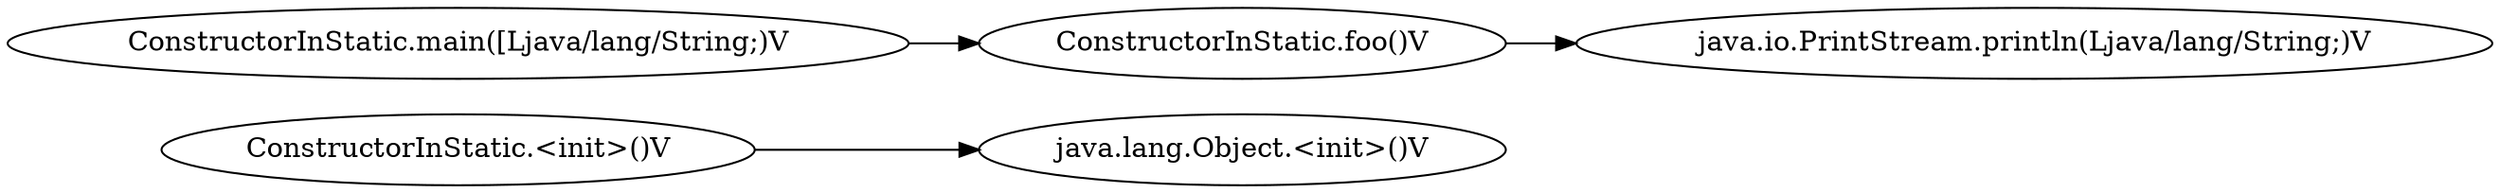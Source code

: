 digraph graphname {
rankdir="LR";
120 [label="ConstructorInStatic.<init>()V"]
121 [label="java.lang.Object.<init>()V"]
130 [label="ConstructorInStatic.main([Ljava/lang/String;)V"]
140 [label="ConstructorInStatic.foo()V"]
143 [label="java.io.PrintStream.println(Ljava/lang/String;)V"]
120 -> 121
130 -> 140
140 -> 143
}
